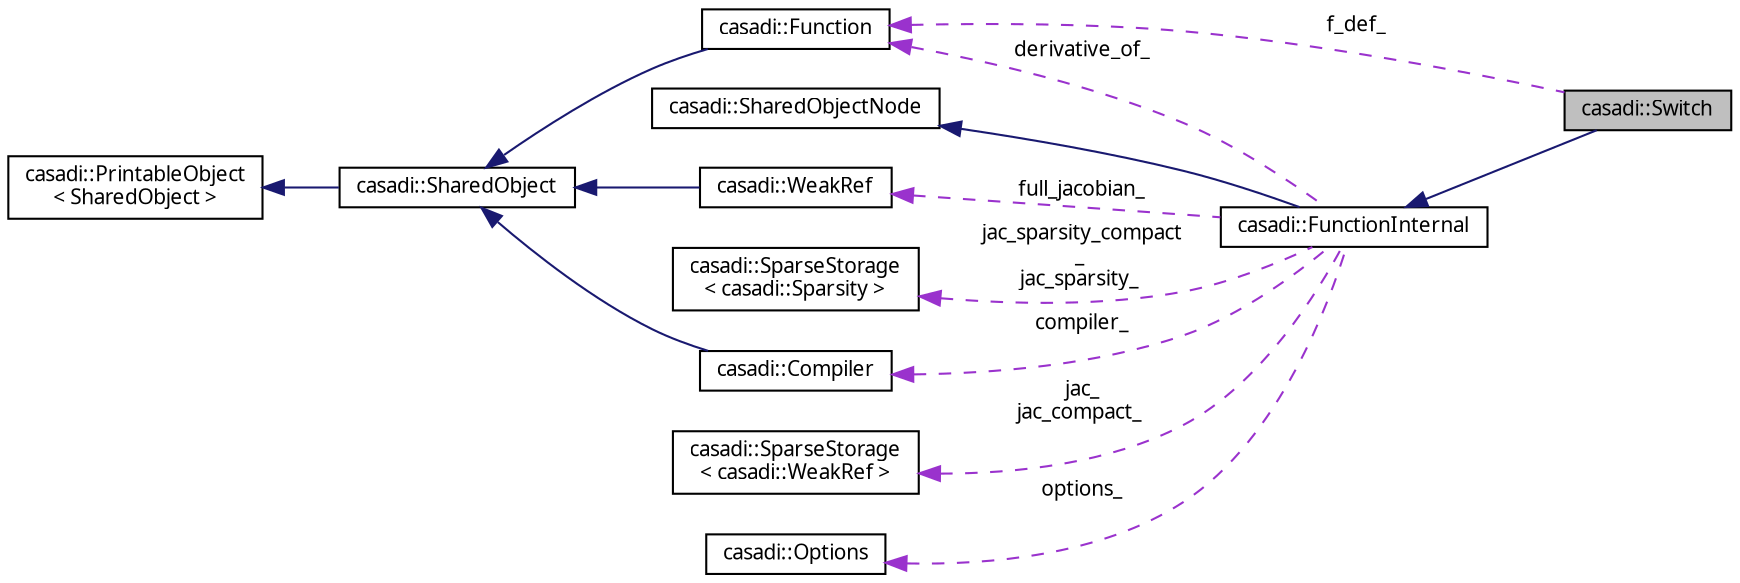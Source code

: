 digraph "casadi::Switch"
{
  edge [fontname="FreeSans.ttf",fontsize="10",labelfontname="FreeSans.ttf",labelfontsize="10"];
  node [fontname="FreeSans.ttf",fontsize="10",shape=record];
  rankdir="LR";
  Node1 [label="casadi::Switch",height=0.2,width=0.4,color="black", fillcolor="grey75", style="filled", fontcolor="black"];
  Node2 -> Node1 [dir="back",color="midnightblue",fontsize="10",style="solid",fontname="FreeSans.ttf"];
  Node2 [label="casadi::FunctionInternal",height=0.2,width=0.4,color="black", fillcolor="white", style="filled",URL="$d2/dab/classcasadi_1_1FunctionInternal.html",tooltip="Internal class for Function. "];
  Node3 -> Node2 [dir="back",color="midnightblue",fontsize="10",style="solid",fontname="FreeSans.ttf"];
  Node3 [label="casadi::SharedObjectNode",height=0.2,width=0.4,color="black", fillcolor="white", style="filled",URL="$d9/dd3/classcasadi_1_1SharedObjectNode.html"];
  Node4 -> Node2 [dir="back",color="darkorchid3",fontsize="10",style="dashed",label=" full_jacobian_" ,fontname="FreeSans.ttf"];
  Node4 [label="casadi::WeakRef",height=0.2,width=0.4,color="black", fillcolor="white", style="filled",URL="$d8/de8/classcasadi_1_1WeakRef.html",tooltip="Weak reference type A weak reference to a SharedObject. "];
  Node5 -> Node4 [dir="back",color="midnightblue",fontsize="10",style="solid",fontname="FreeSans.ttf"];
  Node5 [label="casadi::SharedObject",height=0.2,width=0.4,color="black", fillcolor="white", style="filled",URL="$d5/d4a/classcasadi_1_1SharedObject.html",tooltip="SharedObject implements a reference counting framework similar for efficient and easily-maintained me..."];
  Node6 -> Node5 [dir="back",color="midnightblue",fontsize="10",style="solid",fontname="FreeSans.ttf"];
  Node6 [label="casadi::PrintableObject\l\< SharedObject \>",height=0.2,width=0.4,color="black", fillcolor="white", style="filled",URL="$d5/d18/classcasadi_1_1PrintableObject.html"];
  Node7 -> Node2 [dir="back",color="darkorchid3",fontsize="10",style="dashed",label=" derivative_of_" ,fontname="FreeSans.ttf"];
  Node7 [label="casadi::Function",height=0.2,width=0.4,color="black", fillcolor="white", style="filled",URL="$da/da4/classcasadi_1_1Function.html",tooltip="General function. "];
  Node5 -> Node7 [dir="back",color="midnightblue",fontsize="10",style="solid",fontname="FreeSans.ttf"];
  Node8 -> Node2 [dir="back",color="darkorchid3",fontsize="10",style="dashed",label=" jac_\njac_compact_" ,fontname="FreeSans.ttf"];
  Node8 [label="casadi::SparseStorage\l\< casadi::WeakRef \>",height=0.2,width=0.4,color="black", fillcolor="white", style="filled",URL="$dd/d13/classcasadi_1_1SparseStorage.html"];
  Node9 -> Node2 [dir="back",color="darkorchid3",fontsize="10",style="dashed",label=" options_" ,fontname="FreeSans.ttf"];
  Node9 [label="casadi::Options",height=0.2,width=0.4,color="black", fillcolor="white", style="filled",URL="$db/d35/structcasadi_1_1Options.html",tooltip="Options metadata for a class. "];
  Node10 -> Node2 [dir="back",color="darkorchid3",fontsize="10",style="dashed",label=" jac_sparsity_compact\l_\njac_sparsity_" ,fontname="FreeSans.ttf"];
  Node10 [label="casadi::SparseStorage\l\< casadi::Sparsity \>",height=0.2,width=0.4,color="black", fillcolor="white", style="filled",URL="$dd/d13/classcasadi_1_1SparseStorage.html"];
  Node11 -> Node2 [dir="back",color="darkorchid3",fontsize="10",style="dashed",label=" compiler_" ,fontname="FreeSans.ttf"];
  Node11 [label="casadi::Compiler",height=0.2,width=0.4,color="black", fillcolor="white", style="filled",URL="$d7/df2/classcasadi_1_1Compiler.html",tooltip="Compiler. "];
  Node5 -> Node11 [dir="back",color="midnightblue",fontsize="10",style="solid",fontname="FreeSans.ttf"];
  Node7 -> Node1 [dir="back",color="darkorchid3",fontsize="10",style="dashed",label=" f_def_" ,fontname="FreeSans.ttf"];
}
